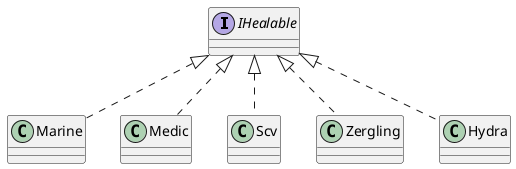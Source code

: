@startuml
'https://plantuml.com/class-diagram

interface IHealable{
}
class Marine implements IHealable{
}

class Medic implements IHealable{
}
class Scv implements IHealable{
}
class Zergling implements IHealable{
}
class Hydra implements IHealable{
}
@enduml